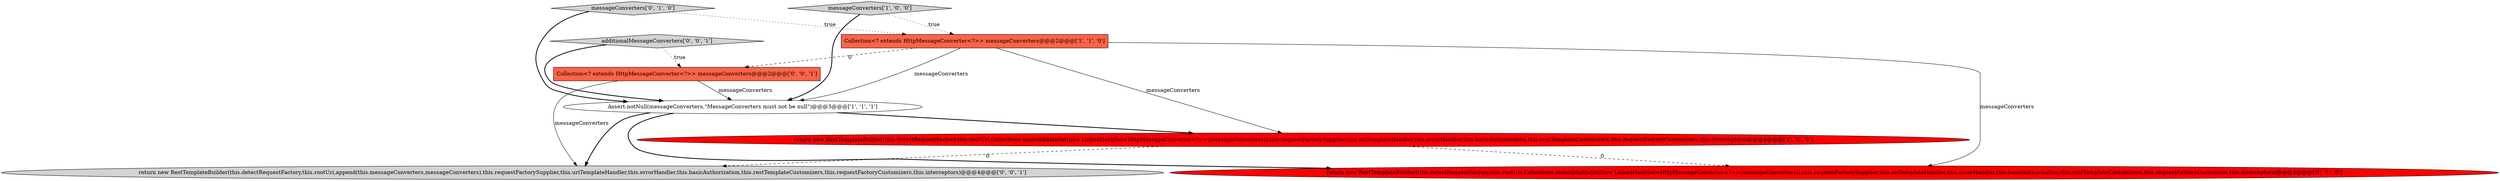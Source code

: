 digraph {
1 [style = filled, label = "Collection<? extends HttpMessageConverter<?>> messageConverters@@@2@@@['1', '1', '0']", fillcolor = tomato, shape = box image = "AAA0AAABBB1BBB"];
2 [style = filled, label = "return new RestTemplateBuilder(this.detectRequestFactory,this.rootUri,Collections.unmodifiableSet(new LinkedHashSet<HttpMessageConverter<?>>(messageConverters)),this.requestFactorySupplier,this.uriTemplateHandler,this.errorHandler,this.basicAuthorization,this.restTemplateCustomizers,this.requestFactoryCustomizers,this.interceptors)@@@4@@@['1', '0', '0']", fillcolor = red, shape = ellipse image = "AAA1AAABBB1BBB"];
8 [style = filled, label = "additionalMessageConverters['0', '0', '1']", fillcolor = lightgray, shape = diamond image = "AAA0AAABBB3BBB"];
4 [style = filled, label = "messageConverters['0', '1', '0']", fillcolor = lightgray, shape = diamond image = "AAA0AAABBB2BBB"];
5 [style = filled, label = "return new RestTemplateBuilder(this.detectRequestFactory,this.rootUri,Collections.unmodifiableSet(new LinkedHashSet<HttpMessageConverter<?>>(messageConverters)),this.requestFactorySupplier,this.uriTemplateHandler,this.errorHandler,this.basicAuthorization,this.restTemplateCustomizers,this.requestFactoryCustomizer,this.interceptors)@@@4@@@['0', '1', '0']", fillcolor = red, shape = ellipse image = "AAA1AAABBB2BBB"];
0 [style = filled, label = "messageConverters['1', '0', '0']", fillcolor = lightgray, shape = diamond image = "AAA0AAABBB1BBB"];
3 [style = filled, label = "Assert.notNull(messageConverters,\"MessageConverters must not be null\")@@@3@@@['1', '1', '1']", fillcolor = white, shape = ellipse image = "AAA0AAABBB1BBB"];
7 [style = filled, label = "Collection<? extends HttpMessageConverter<?>> messageConverters@@@2@@@['0', '0', '1']", fillcolor = tomato, shape = box image = "AAA0AAABBB3BBB"];
6 [style = filled, label = "return new RestTemplateBuilder(this.detectRequestFactory,this.rootUri,append(this.messageConverters,messageConverters),this.requestFactorySupplier,this.uriTemplateHandler,this.errorHandler,this.basicAuthorization,this.restTemplateCustomizers,this.requestFactoryCustomizers,this.interceptors)@@@4@@@['0', '0', '1']", fillcolor = lightgray, shape = ellipse image = "AAA0AAABBB3BBB"];
0->3 [style = bold, label=""];
1->3 [style = solid, label="messageConverters"];
4->3 [style = bold, label=""];
3->6 [style = bold, label=""];
3->5 [style = bold, label=""];
1->2 [style = solid, label="messageConverters"];
8->7 [style = dotted, label="true"];
2->5 [style = dashed, label="0"];
1->7 [style = dashed, label="0"];
3->2 [style = bold, label=""];
7->6 [style = solid, label="messageConverters"];
4->1 [style = dotted, label="true"];
7->3 [style = solid, label="messageConverters"];
1->5 [style = solid, label="messageConverters"];
0->1 [style = dotted, label="true"];
8->3 [style = bold, label=""];
2->6 [style = dashed, label="0"];
}

